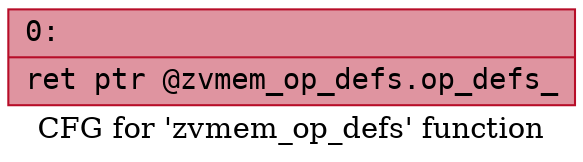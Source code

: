 digraph "CFG for 'zvmem_op_defs' function" {
	label="CFG for 'zvmem_op_defs' function";

	Node0x600000ca3e30 [shape=record,color="#b70d28ff", style=filled, fillcolor="#b70d2870" fontname="Courier",label="{0:\l|  ret ptr @zvmem_op_defs.op_defs_\l}"];
}
